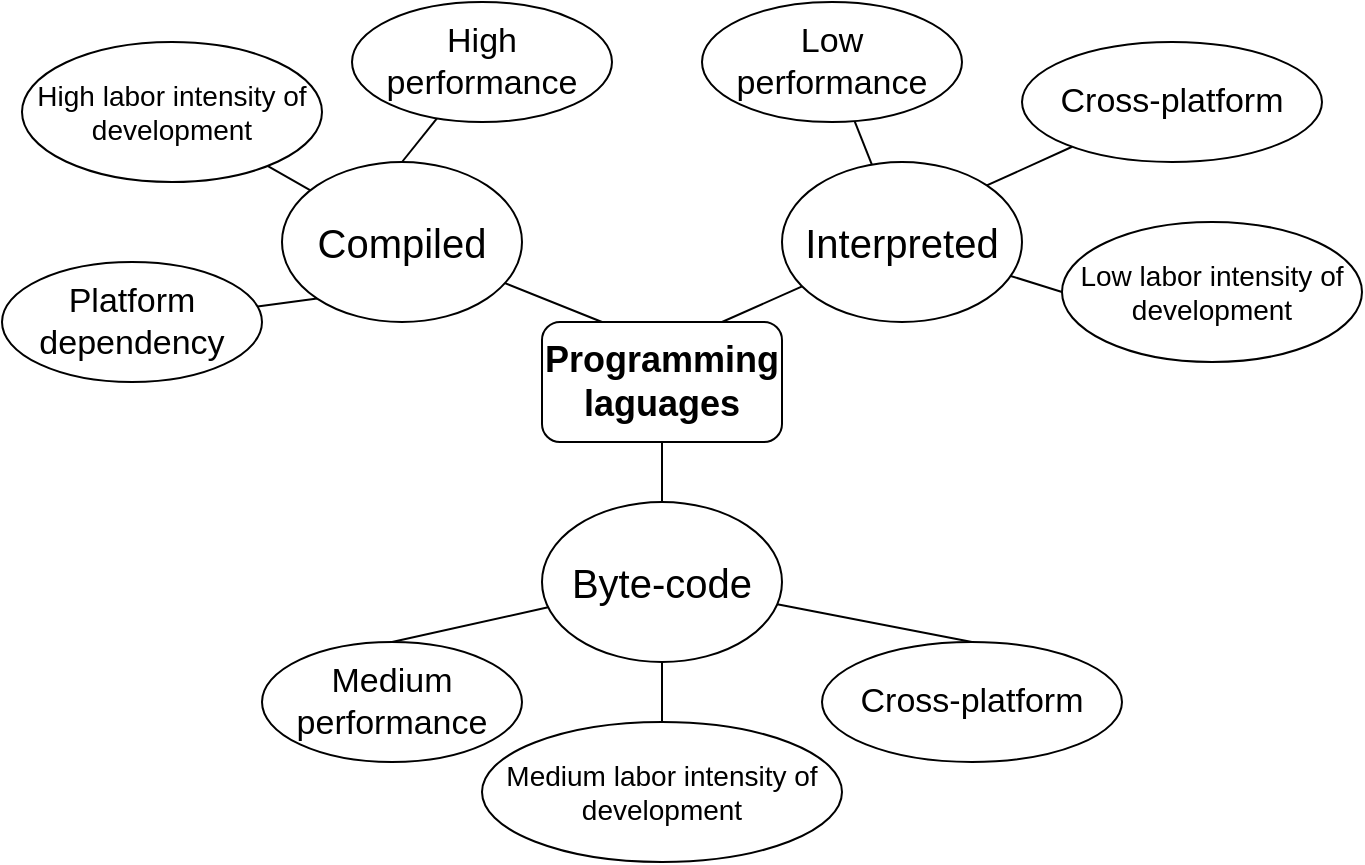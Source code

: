 <mxfile version="23.1.5" type="device">
  <diagram name="Page-1" id="iph5bSLJziaSwbv6oD16">
    <mxGraphModel dx="1166" dy="665" grid="1" gridSize="10" guides="1" tooltips="1" connect="1" arrows="1" fold="1" page="1" pageScale="1" pageWidth="850" pageHeight="1100" math="0" shadow="0">
      <root>
        <mxCell id="0" />
        <mxCell id="1" parent="0" />
        <mxCell id="EwgFRQu47a3L0lYIetBx-1" value="Programming laguages" style="rounded=1;whiteSpace=wrap;html=1;fontSize=18;fontStyle=1" parent="1" vertex="1">
          <mxGeometry x="390" y="280" width="120" height="60" as="geometry" />
        </mxCell>
        <mxCell id="EwgFRQu47a3L0lYIetBx-5" style="rounded=0;orthogonalLoop=1;jettySize=auto;html=1;entryX=0.25;entryY=0;entryDx=0;entryDy=0;endArrow=none;endFill=0;" parent="1" source="EwgFRQu47a3L0lYIetBx-2" target="EwgFRQu47a3L0lYIetBx-1" edge="1">
          <mxGeometry relative="1" as="geometry" />
        </mxCell>
        <mxCell id="EwgFRQu47a3L0lYIetBx-2" value="Compiled" style="ellipse;whiteSpace=wrap;html=1;fontSize=20;" parent="1" vertex="1">
          <mxGeometry x="260" y="200" width="120" height="80" as="geometry" />
        </mxCell>
        <mxCell id="EwgFRQu47a3L0lYIetBx-6" style="rounded=0;orthogonalLoop=1;jettySize=auto;html=1;entryX=0.75;entryY=0;entryDx=0;entryDy=0;endArrow=none;endFill=0;" parent="1" source="EwgFRQu47a3L0lYIetBx-3" target="EwgFRQu47a3L0lYIetBx-1" edge="1">
          <mxGeometry relative="1" as="geometry" />
        </mxCell>
        <mxCell id="EwgFRQu47a3L0lYIetBx-21" style="rounded=0;orthogonalLoop=1;jettySize=auto;html=1;entryX=0;entryY=0.5;entryDx=0;entryDy=0;endArrow=none;endFill=0;" parent="1" source="EwgFRQu47a3L0lYIetBx-3" target="EwgFRQu47a3L0lYIetBx-20" edge="1">
          <mxGeometry relative="1" as="geometry" />
        </mxCell>
        <mxCell id="EwgFRQu47a3L0lYIetBx-3" value="Interpreted" style="ellipse;whiteSpace=wrap;html=1;fontSize=20;" parent="1" vertex="1">
          <mxGeometry x="510" y="200" width="120" height="80" as="geometry" />
        </mxCell>
        <mxCell id="EwgFRQu47a3L0lYIetBx-7" style="edgeStyle=orthogonalEdgeStyle;rounded=0;orthogonalLoop=1;jettySize=auto;html=1;entryX=0.5;entryY=1;entryDx=0;entryDy=0;endArrow=none;endFill=0;" parent="1" source="EwgFRQu47a3L0lYIetBx-4" target="EwgFRQu47a3L0lYIetBx-1" edge="1">
          <mxGeometry relative="1" as="geometry" />
        </mxCell>
        <mxCell id="EwgFRQu47a3L0lYIetBx-24" style="rounded=0;orthogonalLoop=1;jettySize=auto;html=1;entryX=0.5;entryY=0;entryDx=0;entryDy=0;endArrow=none;endFill=0;" parent="1" source="EwgFRQu47a3L0lYIetBx-4" target="EwgFRQu47a3L0lYIetBx-22" edge="1">
          <mxGeometry relative="1" as="geometry" />
        </mxCell>
        <mxCell id="EwgFRQu47a3L0lYIetBx-25" style="rounded=0;orthogonalLoop=1;jettySize=auto;html=1;entryX=0.5;entryY=0;entryDx=0;entryDy=0;endArrow=none;endFill=0;" parent="1" source="EwgFRQu47a3L0lYIetBx-4" target="EwgFRQu47a3L0lYIetBx-23" edge="1">
          <mxGeometry relative="1" as="geometry" />
        </mxCell>
        <mxCell id="rL1JxRhZARz3dElsxKIx-2" style="rounded=0;orthogonalLoop=1;jettySize=auto;html=1;entryX=0.5;entryY=0;entryDx=0;entryDy=0;endArrow=none;endFill=0;" parent="1" source="EwgFRQu47a3L0lYIetBx-4" target="rL1JxRhZARz3dElsxKIx-1" edge="1">
          <mxGeometry relative="1" as="geometry" />
        </mxCell>
        <mxCell id="EwgFRQu47a3L0lYIetBx-4" value="Byte-code" style="ellipse;whiteSpace=wrap;html=1;fontSize=20;" parent="1" vertex="1">
          <mxGeometry x="390" y="370" width="120" height="80" as="geometry" />
        </mxCell>
        <mxCell id="EwgFRQu47a3L0lYIetBx-9" style="rounded=0;orthogonalLoop=1;jettySize=auto;html=1;entryX=0.5;entryY=0;entryDx=0;entryDy=0;endArrow=none;endFill=0;" parent="1" source="EwgFRQu47a3L0lYIetBx-8" target="EwgFRQu47a3L0lYIetBx-2" edge="1">
          <mxGeometry relative="1" as="geometry" />
        </mxCell>
        <mxCell id="EwgFRQu47a3L0lYIetBx-8" value="High performance" style="ellipse;whiteSpace=wrap;html=1;fontSize=17;" parent="1" vertex="1">
          <mxGeometry x="295" y="120" width="130" height="60" as="geometry" />
        </mxCell>
        <mxCell id="EwgFRQu47a3L0lYIetBx-11" style="rounded=0;orthogonalLoop=1;jettySize=auto;html=1;endArrow=none;endFill=0;" parent="1" source="EwgFRQu47a3L0lYIetBx-10" target="EwgFRQu47a3L0lYIetBx-2" edge="1">
          <mxGeometry relative="1" as="geometry" />
        </mxCell>
        <mxCell id="EwgFRQu47a3L0lYIetBx-10" value="High labor intensity of development" style="ellipse;whiteSpace=wrap;html=1;fontSize=14;" parent="1" vertex="1">
          <mxGeometry x="130" y="140" width="150" height="70" as="geometry" />
        </mxCell>
        <mxCell id="EwgFRQu47a3L0lYIetBx-13" style="rounded=0;orthogonalLoop=1;jettySize=auto;html=1;entryX=0;entryY=1;entryDx=0;entryDy=0;endArrow=none;endFill=0;" parent="1" source="EwgFRQu47a3L0lYIetBx-12" target="EwgFRQu47a3L0lYIetBx-2" edge="1">
          <mxGeometry relative="1" as="geometry" />
        </mxCell>
        <mxCell id="EwgFRQu47a3L0lYIetBx-12" value="Platform dependency" style="ellipse;whiteSpace=wrap;html=1;fontSize=17;" parent="1" vertex="1">
          <mxGeometry x="120" y="250" width="130" height="60" as="geometry" />
        </mxCell>
        <mxCell id="EwgFRQu47a3L0lYIetBx-16" style="rounded=0;orthogonalLoop=1;jettySize=auto;html=1;endArrow=none;endFill=0;" parent="1" source="EwgFRQu47a3L0lYIetBx-15" target="EwgFRQu47a3L0lYIetBx-3" edge="1">
          <mxGeometry relative="1" as="geometry" />
        </mxCell>
        <mxCell id="EwgFRQu47a3L0lYIetBx-15" value="Low performance" style="ellipse;whiteSpace=wrap;html=1;fontSize=17;" parent="1" vertex="1">
          <mxGeometry x="470" y="120" width="130" height="60" as="geometry" />
        </mxCell>
        <mxCell id="EwgFRQu47a3L0lYIetBx-18" style="rounded=0;orthogonalLoop=1;jettySize=auto;html=1;entryX=1;entryY=0;entryDx=0;entryDy=0;endArrow=none;endFill=0;" parent="1" source="EwgFRQu47a3L0lYIetBx-17" target="EwgFRQu47a3L0lYIetBx-3" edge="1">
          <mxGeometry relative="1" as="geometry" />
        </mxCell>
        <mxCell id="EwgFRQu47a3L0lYIetBx-17" value="Cross-platform" style="ellipse;whiteSpace=wrap;html=1;fontSize=17;" parent="1" vertex="1">
          <mxGeometry x="630" y="140" width="150" height="60" as="geometry" />
        </mxCell>
        <mxCell id="EwgFRQu47a3L0lYIetBx-20" value="Low labor intensity of development" style="ellipse;whiteSpace=wrap;html=1;fontSize=14;" parent="1" vertex="1">
          <mxGeometry x="650" y="230" width="150" height="70" as="geometry" />
        </mxCell>
        <mxCell id="EwgFRQu47a3L0lYIetBx-22" value="Medium performance" style="ellipse;whiteSpace=wrap;html=1;fontSize=17;" parent="1" vertex="1">
          <mxGeometry x="250" y="440" width="130" height="60" as="geometry" />
        </mxCell>
        <mxCell id="EwgFRQu47a3L0lYIetBx-23" value="Medium&amp;nbsp;labor intensity of development" style="ellipse;whiteSpace=wrap;html=1;fontSize=14;" parent="1" vertex="1">
          <mxGeometry x="360" y="480" width="180" height="70" as="geometry" />
        </mxCell>
        <mxCell id="rL1JxRhZARz3dElsxKIx-1" value="Cross-platform" style="ellipse;whiteSpace=wrap;html=1;fontSize=17;" parent="1" vertex="1">
          <mxGeometry x="530" y="440" width="150" height="60" as="geometry" />
        </mxCell>
      </root>
    </mxGraphModel>
  </diagram>
</mxfile>
